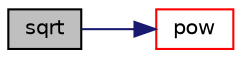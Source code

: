 digraph "sqrt"
{
  bgcolor="transparent";
  edge [fontname="Helvetica",fontsize="10",labelfontname="Helvetica",labelfontsize="10"];
  node [fontname="Helvetica",fontsize="10",shape=record];
  rankdir="LR";
  Node54584 [label="sqrt",height=0.2,width=0.4,color="black", fillcolor="grey75", style="filled", fontcolor="black"];
  Node54584 -> Node54585 [color="midnightblue",fontsize="10",style="solid",fontname="Helvetica"];
  Node54585 [label="pow",height=0.2,width=0.4,color="red",URL="$a21851.html#a7500c8e9d27a442adc75e287de074c7c"];
}
